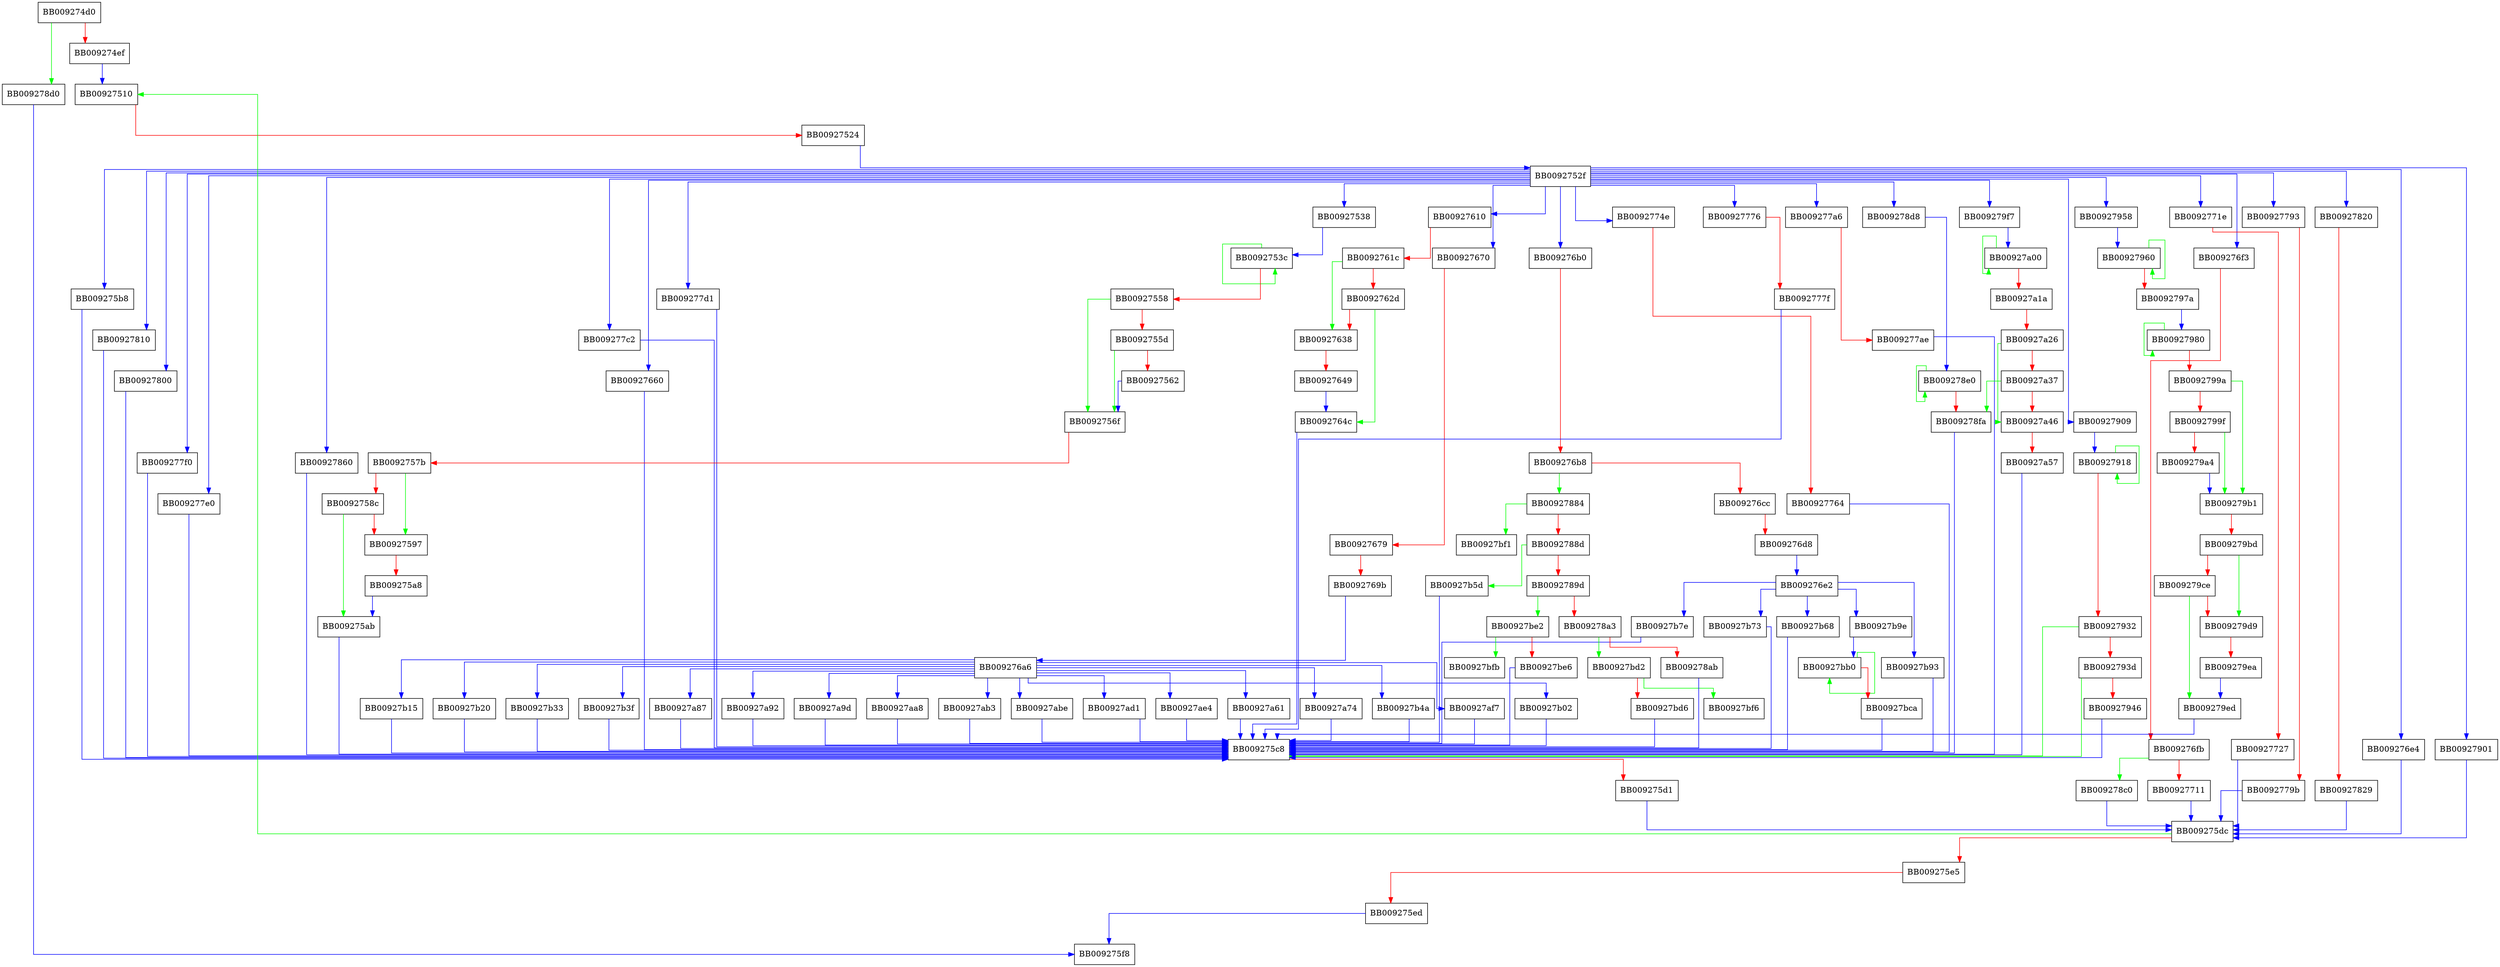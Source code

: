 digraph execute_stack_op {
  node [shape="box"];
  graph [splines=ortho];
  BB009274d0 -> BB009278d0 [color="green"];
  BB009274d0 -> BB009274ef [color="red"];
  BB009274ef -> BB00927510 [color="blue"];
  BB00927510 -> BB00927524 [color="red"];
  BB00927524 -> BB0092752f [color="blue"];
  BB0092752f -> BB009275b8 [color="blue"];
  BB0092752f -> BB009276b0 [color="blue"];
  BB0092752f -> BB00927810 [color="blue"];
  BB0092752f -> BB00927800 [color="blue"];
  BB0092752f -> BB009277f0 [color="blue"];
  BB0092752f -> BB009277e0 [color="blue"];
  BB0092752f -> BB009277d1 [color="blue"];
  BB0092752f -> BB009277c2 [color="blue"];
  BB0092752f -> BB009278d8 [color="blue"];
  BB0092752f -> BB00927909 [color="blue"];
  BB0092752f -> BB009277a6 [color="blue"];
  BB0092752f -> BB00927793 [color="blue"];
  BB0092752f -> BB00927776 [color="blue"];
  BB0092752f -> BB0092774e [color="blue"];
  BB0092752f -> BB0092771e [color="blue"];
  BB0092752f -> BB00927820 [color="blue"];
  BB0092752f -> BB00927670 [color="blue"];
  BB0092752f -> BB009276f3 [color="blue"];
  BB0092752f -> BB009276e4 [color="blue"];
  BB0092752f -> BB00927660 [color="blue"];
  BB0092752f -> BB00927610 [color="blue"];
  BB0092752f -> BB00927538 [color="blue"];
  BB0092752f -> BB009279f7 [color="blue"];
  BB0092752f -> BB00927958 [color="blue"];
  BB0092752f -> BB00927901 [color="blue"];
  BB0092752f -> BB00927860 [color="blue"];
  BB00927538 -> BB0092753c [color="blue"];
  BB0092753c -> BB0092753c [color="green"];
  BB0092753c -> BB00927558 [color="red"];
  BB00927558 -> BB0092756f [color="green"];
  BB00927558 -> BB0092755d [color="red"];
  BB0092755d -> BB0092756f [color="green"];
  BB0092755d -> BB00927562 [color="red"];
  BB00927562 -> BB0092756f [color="blue"];
  BB0092756f -> BB0092757b [color="red"];
  BB0092757b -> BB00927597 [color="green"];
  BB0092757b -> BB0092758c [color="red"];
  BB0092758c -> BB009275ab [color="green"];
  BB0092758c -> BB00927597 [color="red"];
  BB00927597 -> BB009275a8 [color="red"];
  BB009275a8 -> BB009275ab [color="blue"];
  BB009275ab -> BB009275c8 [color="blue"];
  BB009275b8 -> BB009275c8 [color="blue"];
  BB009275c8 -> BB009275d1 [color="red"];
  BB009275d1 -> BB009275dc [color="blue"];
  BB009275dc -> BB00927510 [color="green"];
  BB009275dc -> BB009275e5 [color="red"];
  BB009275e5 -> BB009275ed [color="red"];
  BB009275ed -> BB009275f8 [color="blue"];
  BB00927610 -> BB0092761c [color="red"];
  BB0092761c -> BB00927638 [color="green"];
  BB0092761c -> BB0092762d [color="red"];
  BB0092762d -> BB0092764c [color="green"];
  BB0092762d -> BB00927638 [color="red"];
  BB00927638 -> BB00927649 [color="red"];
  BB00927649 -> BB0092764c [color="blue"];
  BB0092764c -> BB009275c8 [color="blue"];
  BB00927660 -> BB009275c8 [color="blue"];
  BB00927670 -> BB00927679 [color="red"];
  BB00927679 -> BB0092769b [color="red"];
  BB0092769b -> BB009276a6 [color="blue"];
  BB009276a6 -> BB00927af7 [color="blue"];
  BB009276a6 -> BB00927b02 [color="blue"];
  BB009276a6 -> BB00927b15 [color="blue"];
  BB009276a6 -> BB00927b20 [color="blue"];
  BB009276a6 -> BB00927b33 [color="blue"];
  BB009276a6 -> BB00927b3f [color="blue"];
  BB009276a6 -> BB00927a87 [color="blue"];
  BB009276a6 -> BB00927a92 [color="blue"];
  BB009276a6 -> BB00927a9d [color="blue"];
  BB009276a6 -> BB00927aa8 [color="blue"];
  BB009276a6 -> BB00927ab3 [color="blue"];
  BB009276a6 -> BB00927abe [color="blue"];
  BB009276a6 -> BB00927ad1 [color="blue"];
  BB009276a6 -> BB00927ae4 [color="blue"];
  BB009276a6 -> BB00927a61 [color="blue"];
  BB009276a6 -> BB00927a74 [color="blue"];
  BB009276a6 -> BB00927b4a [color="blue"];
  BB009276b0 -> BB009276b8 [color="red"];
  BB009276b8 -> BB00927884 [color="green"];
  BB009276b8 -> BB009276cc [color="red"];
  BB009276cc -> BB009276d8 [color="red"];
  BB009276d8 -> BB009276e2 [color="blue"];
  BB009276e2 -> BB00927b93 [color="blue"];
  BB009276e2 -> BB00927b7e [color="blue"];
  BB009276e2 -> BB00927b73 [color="blue"];
  BB009276e2 -> BB00927b68 [color="blue"];
  BB009276e2 -> BB00927b9e [color="blue"];
  BB009276e4 -> BB009275dc [color="blue"];
  BB009276f3 -> BB009276fb [color="red"];
  BB009276fb -> BB009278c0 [color="green"];
  BB009276fb -> BB00927711 [color="red"];
  BB00927711 -> BB009275dc [color="blue"];
  BB0092771e -> BB00927727 [color="red"];
  BB00927727 -> BB009275dc [color="blue"];
  BB0092774e -> BB00927764 [color="red"];
  BB00927764 -> BB009275c8 [color="blue"];
  BB00927776 -> BB0092777f [color="red"];
  BB0092777f -> BB009275c8 [color="blue"];
  BB00927793 -> BB0092779b [color="red"];
  BB0092779b -> BB009275dc [color="blue"];
  BB009277a6 -> BB009277ae [color="red"];
  BB009277ae -> BB009275c8 [color="blue"];
  BB009277c2 -> BB009275c8 [color="blue"];
  BB009277d1 -> BB009275c8 [color="blue"];
  BB009277e0 -> BB009275c8 [color="blue"];
  BB009277f0 -> BB009275c8 [color="blue"];
  BB00927800 -> BB009275c8 [color="blue"];
  BB00927810 -> BB009275c8 [color="blue"];
  BB00927820 -> BB00927829 [color="red"];
  BB00927829 -> BB009275dc [color="blue"];
  BB00927860 -> BB009275c8 [color="blue"];
  BB00927884 -> BB00927bf1 [color="green"];
  BB00927884 -> BB0092788d [color="red"];
  BB0092788d -> BB00927b5d [color="green"];
  BB0092788d -> BB0092789d [color="red"];
  BB0092789d -> BB00927be2 [color="green"];
  BB0092789d -> BB009278a3 [color="red"];
  BB009278a3 -> BB00927bd2 [color="green"];
  BB009278a3 -> BB009278ab [color="red"];
  BB009278ab -> BB009275c8 [color="blue"];
  BB009278c0 -> BB009275dc [color="blue"];
  BB009278d0 -> BB009275f8 [color="blue"];
  BB009278d8 -> BB009278e0 [color="blue"];
  BB009278e0 -> BB009278e0 [color="green"];
  BB009278e0 -> BB009278fa [color="red"];
  BB009278fa -> BB009275c8 [color="blue"];
  BB00927901 -> BB009275dc [color="blue"];
  BB00927909 -> BB00927918 [color="blue"];
  BB00927918 -> BB00927918 [color="green"];
  BB00927918 -> BB00927932 [color="red"];
  BB00927932 -> BB009275c8 [color="green"];
  BB00927932 -> BB0092793d [color="red"];
  BB0092793d -> BB009275c8 [color="green"];
  BB0092793d -> BB00927946 [color="red"];
  BB00927946 -> BB009275c8 [color="blue"];
  BB00927958 -> BB00927960 [color="blue"];
  BB00927960 -> BB00927960 [color="green"];
  BB00927960 -> BB0092797a [color="red"];
  BB0092797a -> BB00927980 [color="blue"];
  BB00927980 -> BB00927980 [color="green"];
  BB00927980 -> BB0092799a [color="red"];
  BB0092799a -> BB009279b1 [color="green"];
  BB0092799a -> BB0092799f [color="red"];
  BB0092799f -> BB009279b1 [color="green"];
  BB0092799f -> BB009279a4 [color="red"];
  BB009279a4 -> BB009279b1 [color="blue"];
  BB009279b1 -> BB009279bd [color="red"];
  BB009279bd -> BB009279d9 [color="green"];
  BB009279bd -> BB009279ce [color="red"];
  BB009279ce -> BB009279ed [color="green"];
  BB009279ce -> BB009279d9 [color="red"];
  BB009279d9 -> BB009279ea [color="red"];
  BB009279ea -> BB009279ed [color="blue"];
  BB009279ed -> BB009275c8 [color="blue"];
  BB009279f7 -> BB00927a00 [color="blue"];
  BB00927a00 -> BB00927a00 [color="green"];
  BB00927a00 -> BB00927a1a [color="red"];
  BB00927a1a -> BB00927a26 [color="red"];
  BB00927a26 -> BB00927a46 [color="green"];
  BB00927a26 -> BB00927a37 [color="red"];
  BB00927a37 -> BB009278fa [color="green"];
  BB00927a37 -> BB00927a46 [color="red"];
  BB00927a46 -> BB00927a57 [color="red"];
  BB00927a57 -> BB009275c8 [color="blue"];
  BB00927a61 -> BB009275c8 [color="blue"];
  BB00927a74 -> BB009275c8 [color="blue"];
  BB00927a87 -> BB009275c8 [color="blue"];
  BB00927a92 -> BB009275c8 [color="blue"];
  BB00927a9d -> BB009275c8 [color="blue"];
  BB00927aa8 -> BB009275c8 [color="blue"];
  BB00927ab3 -> BB009275c8 [color="blue"];
  BB00927abe -> BB009275c8 [color="blue"];
  BB00927ad1 -> BB009275c8 [color="blue"];
  BB00927ae4 -> BB009275c8 [color="blue"];
  BB00927af7 -> BB009275c8 [color="blue"];
  BB00927b02 -> BB009275c8 [color="blue"];
  BB00927b15 -> BB009275c8 [color="blue"];
  BB00927b20 -> BB009275c8 [color="blue"];
  BB00927b33 -> BB009275c8 [color="blue"];
  BB00927b3f -> BB009275c8 [color="blue"];
  BB00927b4a -> BB009275c8 [color="blue"];
  BB00927b5d -> BB009275c8 [color="blue"];
  BB00927b68 -> BB009275c8 [color="blue"];
  BB00927b73 -> BB009275c8 [color="blue"];
  BB00927b7e -> BB009275c8 [color="blue"];
  BB00927b93 -> BB009275c8 [color="blue"];
  BB00927b9e -> BB00927bb0 [color="blue"];
  BB00927bb0 -> BB00927bb0 [color="green"];
  BB00927bb0 -> BB00927bca [color="red"];
  BB00927bca -> BB009275c8 [color="blue"];
  BB00927bd2 -> BB00927bf6 [color="green"];
  BB00927bd2 -> BB00927bd6 [color="red"];
  BB00927bd6 -> BB009275c8 [color="blue"];
  BB00927be2 -> BB00927bfb [color="green"];
  BB00927be2 -> BB00927be6 [color="red"];
  BB00927be6 -> BB009275c8 [color="blue"];
}